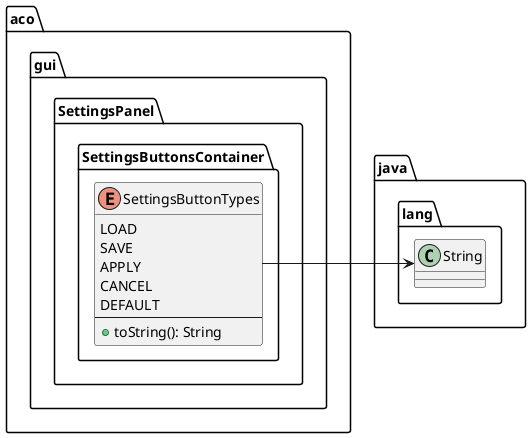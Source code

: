 @startuml(id=SettingsPanel_SettingsButtonsContainer_SettingsButtonTypes)
left to right direction
enum aco.gui.SettingsPanel.SettingsButtonsContainer.SettingsButtonTypes {
  LOAD
  SAVE
  APPLY
  CANCEL
  DEFAULT
  --
  + toString(): String
}
aco.gui.SettingsPanel.SettingsButtonsContainer.SettingsButtonTypes --> java.lang.String
@enduml
